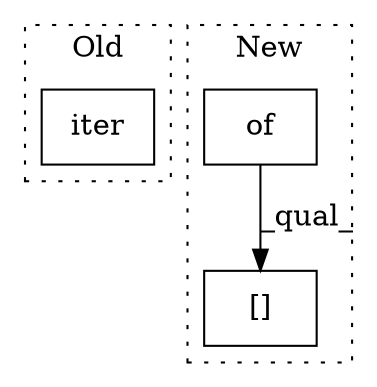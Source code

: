 digraph G {
subgraph cluster0 {
1 [label="iter" a="32" s="2198,2204" l="5,1" shape="box"];
label = "Old";
style="dotted";
}
subgraph cluster1 {
2 [label="of" a="32" s="2227,2235" l="3,1" shape="box"];
3 [label="[]" a="2" s="2384,2389" l="2,1" shape="box"];
label = "New";
style="dotted";
}
2 -> 3 [label="_qual_"];
}